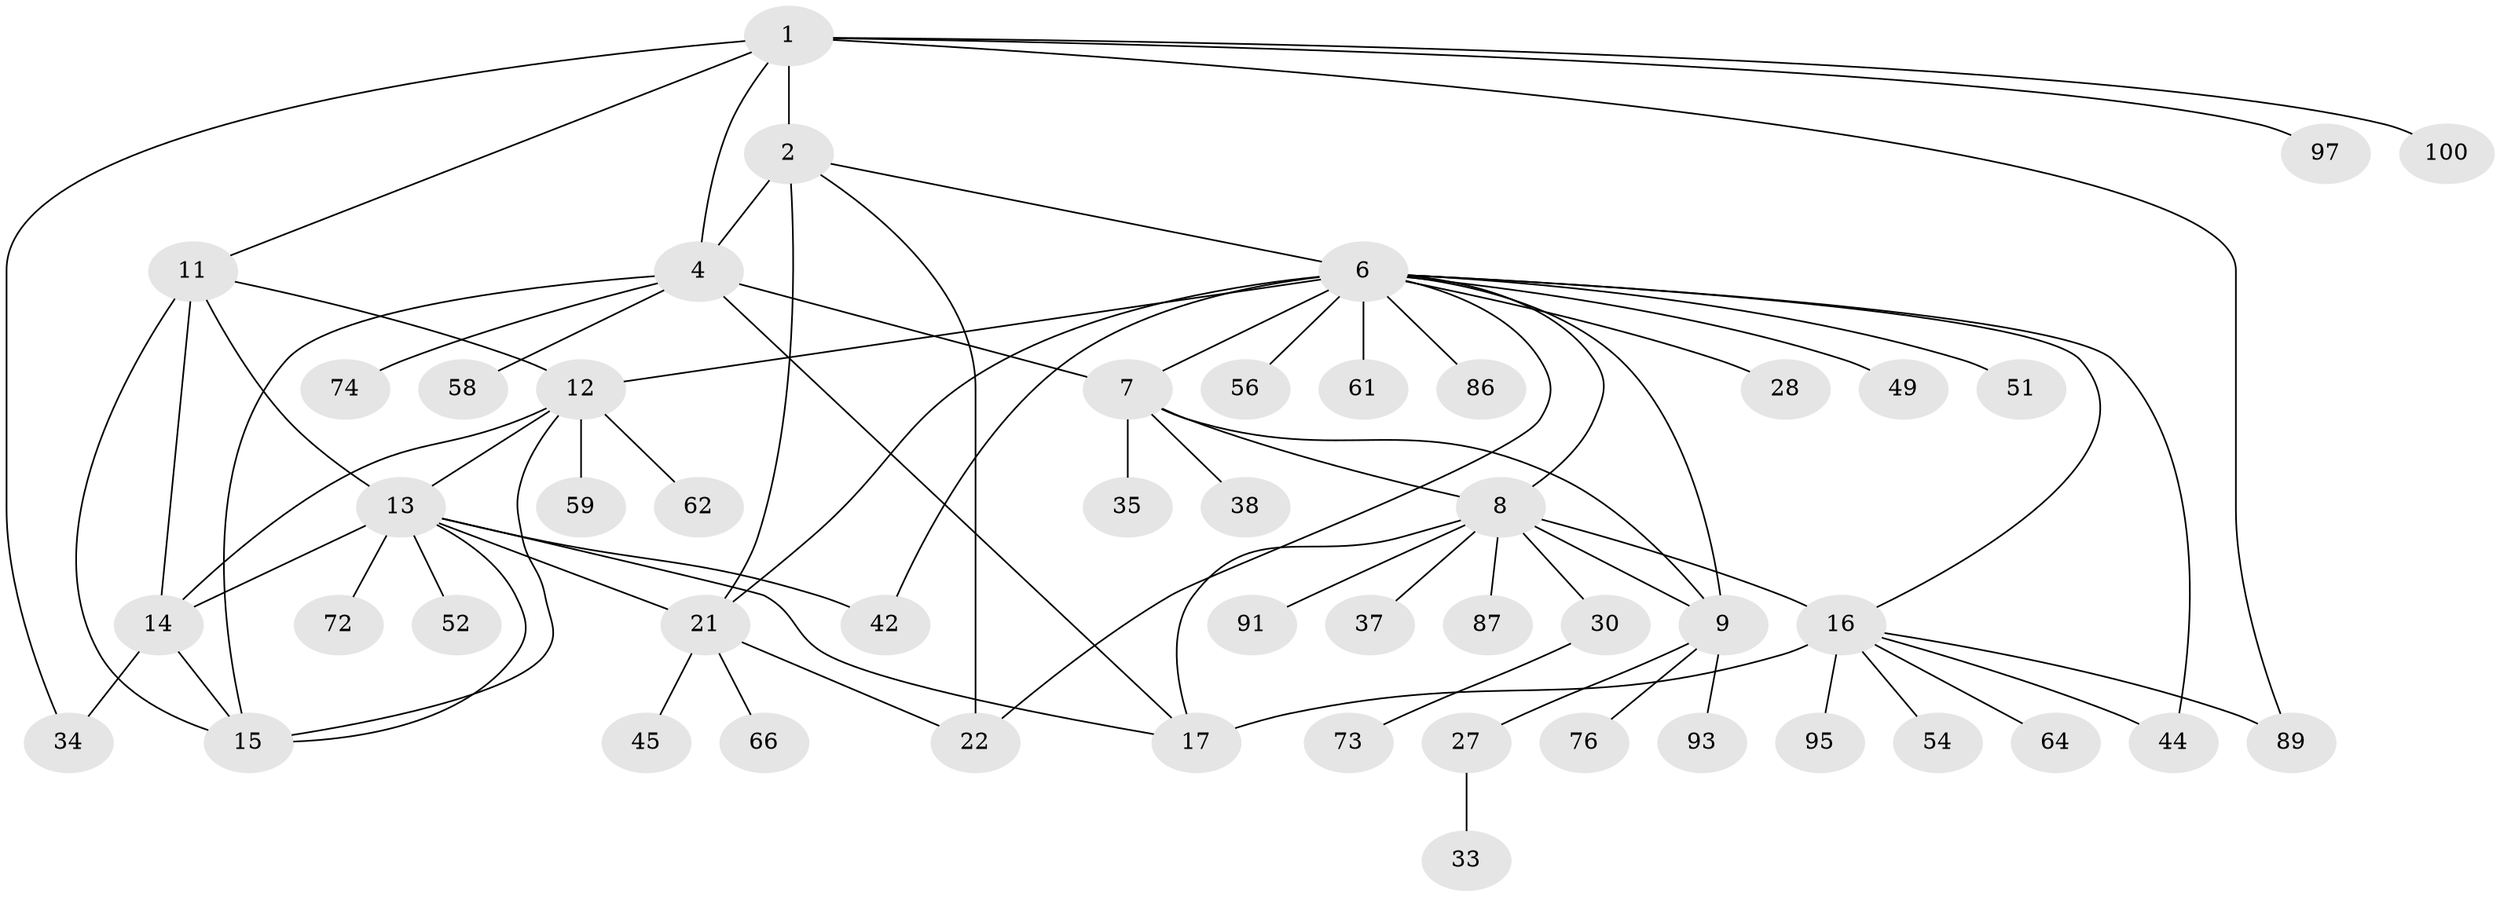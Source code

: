 // original degree distribution, {9: 0.03, 4: 0.05, 11: 0.02, 5: 0.05, 10: 0.01, 7: 0.05, 8: 0.03, 6: 0.01, 12: 0.01, 2: 0.21, 1: 0.5, 3: 0.03}
// Generated by graph-tools (version 1.1) at 2025/16/03/09/25 04:16:10]
// undirected, 50 vertices, 74 edges
graph export_dot {
graph [start="1"]
  node [color=gray90,style=filled];
  1;
  2 [super="+3+5"];
  4 [super="+46+47"];
  6 [super="+50+94+43+24"];
  7 [super="+10"];
  8 [super="+48+20+75+96+71"];
  9;
  11;
  12;
  13 [super="+32"];
  14 [super="+29+36+65"];
  15 [super="+99"];
  16 [super="+19+31+18"];
  17 [super="+26+84"];
  21 [super="+40+63"];
  22 [super="+78"];
  27;
  28;
  30;
  33 [super="+69"];
  34 [super="+53"];
  35;
  37;
  38;
  42 [super="+60"];
  44 [super="+85"];
  45;
  49;
  51;
  52;
  54 [super="+81"];
  56;
  58 [super="+90"];
  59;
  61;
  62;
  64;
  66;
  72;
  73;
  74;
  76;
  86;
  87;
  89;
  91;
  93;
  95;
  97;
  100;
  1 -- 2 [weight=3];
  1 -- 4;
  1 -- 11;
  1 -- 89;
  1 -- 97;
  1 -- 100;
  1 -- 34;
  2 -- 4 [weight=3];
  2 -- 21 [weight=2];
  2 -- 22 [weight=2];
  2 -- 6 [weight=2];
  4 -- 17;
  4 -- 58;
  4 -- 74;
  4 -- 7;
  4 -- 15;
  6 -- 7 [weight=2];
  6 -- 8;
  6 -- 9;
  6 -- 12;
  6 -- 51;
  6 -- 42;
  6 -- 86;
  6 -- 44;
  6 -- 61 [weight=2];
  6 -- 16;
  6 -- 49;
  6 -- 21;
  6 -- 22;
  6 -- 56;
  6 -- 28;
  7 -- 8 [weight=2];
  7 -- 9 [weight=2];
  7 -- 35;
  7 -- 38;
  8 -- 9;
  8 -- 30;
  8 -- 16 [weight=3];
  8 -- 17;
  8 -- 37;
  8 -- 87;
  8 -- 91;
  9 -- 27;
  9 -- 76;
  9 -- 93;
  11 -- 12;
  11 -- 13;
  11 -- 14;
  11 -- 15;
  12 -- 13;
  12 -- 14;
  12 -- 15;
  12 -- 59;
  12 -- 62;
  13 -- 14;
  13 -- 15;
  13 -- 17;
  13 -- 21;
  13 -- 52;
  13 -- 72;
  13 -- 42;
  14 -- 15;
  14 -- 34;
  16 -- 17 [weight=3];
  16 -- 44;
  16 -- 54;
  16 -- 64;
  16 -- 89;
  16 -- 95;
  21 -- 22;
  21 -- 45;
  21 -- 66;
  27 -- 33;
  30 -- 73;
}
